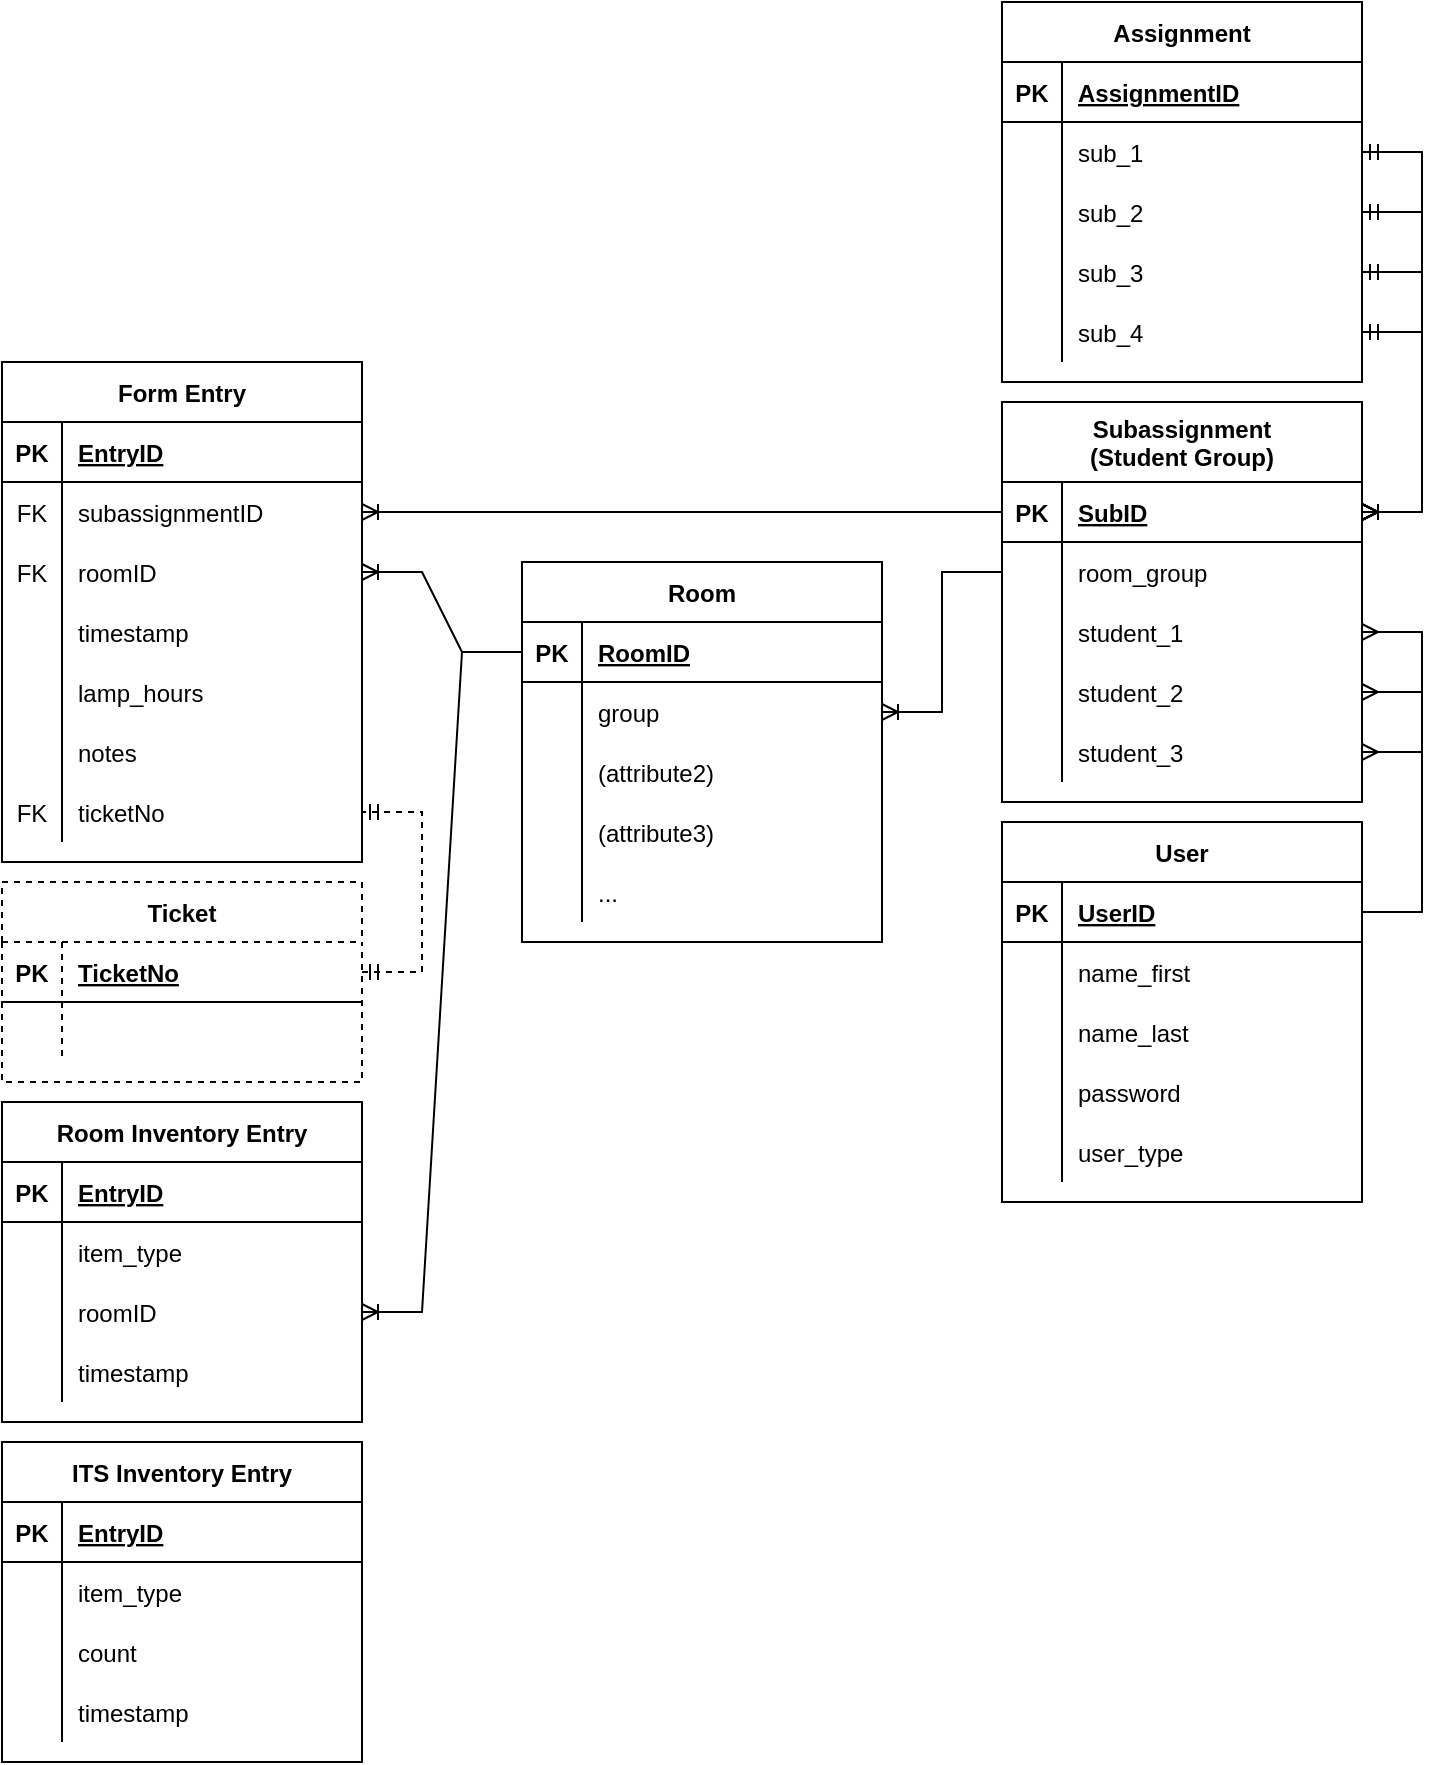 <mxfile version="20.5.1" type="github">
  <diagram id="R2lEEEUBdFMjLlhIrx00" name="Page-1">
    <mxGraphModel dx="1422" dy="752" grid="1" gridSize="10" guides="1" tooltips="1" connect="1" arrows="1" fold="1" page="1" pageScale="1" pageWidth="850" pageHeight="1100" math="0" shadow="0" extFonts="Permanent Marker^https://fonts.googleapis.com/css?family=Permanent+Marker">
      <root>
        <mxCell id="0" />
        <mxCell id="1" parent="0" />
        <mxCell id="cRTu3XyAU4DajHGzFtbE-1" value="Room" style="shape=table;startSize=30;container=1;collapsible=1;childLayout=tableLayout;fixedRows=1;rowLines=0;fontStyle=1;align=center;resizeLast=1;" parent="1" vertex="1">
          <mxGeometry x="280" y="290" width="180" height="190" as="geometry" />
        </mxCell>
        <mxCell id="cRTu3XyAU4DajHGzFtbE-2" value="" style="shape=tableRow;horizontal=0;startSize=0;swimlaneHead=0;swimlaneBody=0;fillColor=none;collapsible=0;dropTarget=0;points=[[0,0.5],[1,0.5]];portConstraint=eastwest;top=0;left=0;right=0;bottom=1;" parent="cRTu3XyAU4DajHGzFtbE-1" vertex="1">
          <mxGeometry y="30" width="180" height="30" as="geometry" />
        </mxCell>
        <mxCell id="cRTu3XyAU4DajHGzFtbE-3" value="PK" style="shape=partialRectangle;connectable=0;fillColor=none;top=0;left=0;bottom=0;right=0;fontStyle=1;overflow=hidden;" parent="cRTu3XyAU4DajHGzFtbE-2" vertex="1">
          <mxGeometry width="30" height="30" as="geometry">
            <mxRectangle width="30" height="30" as="alternateBounds" />
          </mxGeometry>
        </mxCell>
        <mxCell id="cRTu3XyAU4DajHGzFtbE-4" value="RoomID" style="shape=partialRectangle;connectable=0;fillColor=none;top=0;left=0;bottom=0;right=0;align=left;spacingLeft=6;fontStyle=5;overflow=hidden;" parent="cRTu3XyAU4DajHGzFtbE-2" vertex="1">
          <mxGeometry x="30" width="150" height="30" as="geometry">
            <mxRectangle width="150" height="30" as="alternateBounds" />
          </mxGeometry>
        </mxCell>
        <mxCell id="cRTu3XyAU4DajHGzFtbE-5" value="" style="shape=tableRow;horizontal=0;startSize=0;swimlaneHead=0;swimlaneBody=0;fillColor=none;collapsible=0;dropTarget=0;points=[[0,0.5],[1,0.5]];portConstraint=eastwest;top=0;left=0;right=0;bottom=0;" parent="cRTu3XyAU4DajHGzFtbE-1" vertex="1">
          <mxGeometry y="60" width="180" height="30" as="geometry" />
        </mxCell>
        <mxCell id="cRTu3XyAU4DajHGzFtbE-6" value="" style="shape=partialRectangle;connectable=0;fillColor=none;top=0;left=0;bottom=0;right=0;editable=1;overflow=hidden;" parent="cRTu3XyAU4DajHGzFtbE-5" vertex="1">
          <mxGeometry width="30" height="30" as="geometry">
            <mxRectangle width="30" height="30" as="alternateBounds" />
          </mxGeometry>
        </mxCell>
        <mxCell id="cRTu3XyAU4DajHGzFtbE-7" value="group" style="shape=partialRectangle;connectable=0;fillColor=none;top=0;left=0;bottom=0;right=0;align=left;spacingLeft=6;overflow=hidden;" parent="cRTu3XyAU4DajHGzFtbE-5" vertex="1">
          <mxGeometry x="30" width="150" height="30" as="geometry">
            <mxRectangle width="150" height="30" as="alternateBounds" />
          </mxGeometry>
        </mxCell>
        <mxCell id="cRTu3XyAU4DajHGzFtbE-8" value="" style="shape=tableRow;horizontal=0;startSize=0;swimlaneHead=0;swimlaneBody=0;fillColor=none;collapsible=0;dropTarget=0;points=[[0,0.5],[1,0.5]];portConstraint=eastwest;top=0;left=0;right=0;bottom=0;" parent="cRTu3XyAU4DajHGzFtbE-1" vertex="1">
          <mxGeometry y="90" width="180" height="30" as="geometry" />
        </mxCell>
        <mxCell id="cRTu3XyAU4DajHGzFtbE-9" value="" style="shape=partialRectangle;connectable=0;fillColor=none;top=0;left=0;bottom=0;right=0;editable=1;overflow=hidden;" parent="cRTu3XyAU4DajHGzFtbE-8" vertex="1">
          <mxGeometry width="30" height="30" as="geometry">
            <mxRectangle width="30" height="30" as="alternateBounds" />
          </mxGeometry>
        </mxCell>
        <mxCell id="cRTu3XyAU4DajHGzFtbE-10" value="(attribute2)" style="shape=partialRectangle;connectable=0;fillColor=none;top=0;left=0;bottom=0;right=0;align=left;spacingLeft=6;overflow=hidden;" parent="cRTu3XyAU4DajHGzFtbE-8" vertex="1">
          <mxGeometry x="30" width="150" height="30" as="geometry">
            <mxRectangle width="150" height="30" as="alternateBounds" />
          </mxGeometry>
        </mxCell>
        <mxCell id="cRTu3XyAU4DajHGzFtbE-11" value="" style="shape=tableRow;horizontal=0;startSize=0;swimlaneHead=0;swimlaneBody=0;fillColor=none;collapsible=0;dropTarget=0;points=[[0,0.5],[1,0.5]];portConstraint=eastwest;top=0;left=0;right=0;bottom=0;" parent="cRTu3XyAU4DajHGzFtbE-1" vertex="1">
          <mxGeometry y="120" width="180" height="30" as="geometry" />
        </mxCell>
        <mxCell id="cRTu3XyAU4DajHGzFtbE-12" value="" style="shape=partialRectangle;connectable=0;fillColor=none;top=0;left=0;bottom=0;right=0;editable=1;overflow=hidden;" parent="cRTu3XyAU4DajHGzFtbE-11" vertex="1">
          <mxGeometry width="30" height="30" as="geometry">
            <mxRectangle width="30" height="30" as="alternateBounds" />
          </mxGeometry>
        </mxCell>
        <mxCell id="cRTu3XyAU4DajHGzFtbE-13" value="(attribute3)" style="shape=partialRectangle;connectable=0;fillColor=none;top=0;left=0;bottom=0;right=0;align=left;spacingLeft=6;overflow=hidden;" parent="cRTu3XyAU4DajHGzFtbE-11" vertex="1">
          <mxGeometry x="30" width="150" height="30" as="geometry">
            <mxRectangle width="150" height="30" as="alternateBounds" />
          </mxGeometry>
        </mxCell>
        <mxCell id="cRTu3XyAU4DajHGzFtbE-84" value="" style="shape=tableRow;horizontal=0;startSize=0;swimlaneHead=0;swimlaneBody=0;fillColor=none;collapsible=0;dropTarget=0;points=[[0,0.5],[1,0.5]];portConstraint=eastwest;top=0;left=0;right=0;bottom=0;dashed=1;" parent="cRTu3XyAU4DajHGzFtbE-1" vertex="1">
          <mxGeometry y="150" width="180" height="30" as="geometry" />
        </mxCell>
        <mxCell id="cRTu3XyAU4DajHGzFtbE-85" value="" style="shape=partialRectangle;connectable=0;fillColor=none;top=0;left=0;bottom=0;right=0;editable=1;overflow=hidden;dashed=1;" parent="cRTu3XyAU4DajHGzFtbE-84" vertex="1">
          <mxGeometry width="30" height="30" as="geometry">
            <mxRectangle width="30" height="30" as="alternateBounds" />
          </mxGeometry>
        </mxCell>
        <mxCell id="cRTu3XyAU4DajHGzFtbE-86" value="..." style="shape=partialRectangle;connectable=0;fillColor=none;top=0;left=0;bottom=0;right=0;align=left;spacingLeft=6;overflow=hidden;dashed=1;" parent="cRTu3XyAU4DajHGzFtbE-84" vertex="1">
          <mxGeometry x="30" width="150" height="30" as="geometry">
            <mxRectangle width="150" height="30" as="alternateBounds" />
          </mxGeometry>
        </mxCell>
        <mxCell id="cRTu3XyAU4DajHGzFtbE-14" value="Form Entry" style="shape=table;startSize=30;container=1;collapsible=1;childLayout=tableLayout;fixedRows=1;rowLines=0;fontStyle=1;align=center;resizeLast=1;" parent="1" vertex="1">
          <mxGeometry x="20" y="190" width="180" height="250" as="geometry" />
        </mxCell>
        <mxCell id="cRTu3XyAU4DajHGzFtbE-15" value="" style="shape=tableRow;horizontal=0;startSize=0;swimlaneHead=0;swimlaneBody=0;fillColor=none;collapsible=0;dropTarget=0;points=[[0,0.5],[1,0.5]];portConstraint=eastwest;top=0;left=0;right=0;bottom=1;" parent="cRTu3XyAU4DajHGzFtbE-14" vertex="1">
          <mxGeometry y="30" width="180" height="30" as="geometry" />
        </mxCell>
        <mxCell id="cRTu3XyAU4DajHGzFtbE-16" value="PK" style="shape=partialRectangle;connectable=0;fillColor=none;top=0;left=0;bottom=0;right=0;fontStyle=1;overflow=hidden;" parent="cRTu3XyAU4DajHGzFtbE-15" vertex="1">
          <mxGeometry width="30" height="30" as="geometry">
            <mxRectangle width="30" height="30" as="alternateBounds" />
          </mxGeometry>
        </mxCell>
        <mxCell id="cRTu3XyAU4DajHGzFtbE-17" value="EntryID" style="shape=partialRectangle;connectable=0;fillColor=none;top=0;left=0;bottom=0;right=0;align=left;spacingLeft=6;fontStyle=5;overflow=hidden;" parent="cRTu3XyAU4DajHGzFtbE-15" vertex="1">
          <mxGeometry x="30" width="150" height="30" as="geometry">
            <mxRectangle width="150" height="30" as="alternateBounds" />
          </mxGeometry>
        </mxCell>
        <mxCell id="cRTu3XyAU4DajHGzFtbE-58" value="" style="shape=tableRow;horizontal=0;startSize=0;swimlaneHead=0;swimlaneBody=0;fillColor=none;collapsible=0;dropTarget=0;points=[[0,0.5],[1,0.5]];portConstraint=eastwest;top=0;left=0;right=0;bottom=0;" parent="cRTu3XyAU4DajHGzFtbE-14" vertex="1">
          <mxGeometry y="60" width="180" height="30" as="geometry" />
        </mxCell>
        <mxCell id="cRTu3XyAU4DajHGzFtbE-59" value="FK" style="shape=partialRectangle;connectable=0;fillColor=none;top=0;left=0;bottom=0;right=0;fontStyle=0;overflow=hidden;" parent="cRTu3XyAU4DajHGzFtbE-58" vertex="1">
          <mxGeometry width="30" height="30" as="geometry">
            <mxRectangle width="30" height="30" as="alternateBounds" />
          </mxGeometry>
        </mxCell>
        <mxCell id="cRTu3XyAU4DajHGzFtbE-60" value="subassignmentID" style="shape=partialRectangle;connectable=0;fillColor=none;top=0;left=0;bottom=0;right=0;align=left;spacingLeft=6;fontStyle=0;overflow=hidden;" parent="cRTu3XyAU4DajHGzFtbE-58" vertex="1">
          <mxGeometry x="30" width="150" height="30" as="geometry">
            <mxRectangle width="150" height="30" as="alternateBounds" />
          </mxGeometry>
        </mxCell>
        <mxCell id="cRTu3XyAU4DajHGzFtbE-21" value="" style="shape=tableRow;horizontal=0;startSize=0;swimlaneHead=0;swimlaneBody=0;fillColor=none;collapsible=0;dropTarget=0;points=[[0,0.5],[1,0.5]];portConstraint=eastwest;top=0;left=0;right=0;bottom=0;" parent="cRTu3XyAU4DajHGzFtbE-14" vertex="1">
          <mxGeometry y="90" width="180" height="30" as="geometry" />
        </mxCell>
        <mxCell id="cRTu3XyAU4DajHGzFtbE-22" value="FK" style="shape=partialRectangle;connectable=0;fillColor=none;top=0;left=0;bottom=0;right=0;editable=1;overflow=hidden;" parent="cRTu3XyAU4DajHGzFtbE-21" vertex="1">
          <mxGeometry width="30" height="30" as="geometry">
            <mxRectangle width="30" height="30" as="alternateBounds" />
          </mxGeometry>
        </mxCell>
        <mxCell id="cRTu3XyAU4DajHGzFtbE-23" value="roomID" style="shape=partialRectangle;connectable=0;fillColor=none;top=0;left=0;bottom=0;right=0;align=left;spacingLeft=6;overflow=hidden;" parent="cRTu3XyAU4DajHGzFtbE-21" vertex="1">
          <mxGeometry x="30" width="150" height="30" as="geometry">
            <mxRectangle width="150" height="30" as="alternateBounds" />
          </mxGeometry>
        </mxCell>
        <mxCell id="cRTu3XyAU4DajHGzFtbE-24" value="" style="shape=tableRow;horizontal=0;startSize=0;swimlaneHead=0;swimlaneBody=0;fillColor=none;collapsible=0;dropTarget=0;points=[[0,0.5],[1,0.5]];portConstraint=eastwest;top=0;left=0;right=0;bottom=0;" parent="cRTu3XyAU4DajHGzFtbE-14" vertex="1">
          <mxGeometry y="120" width="180" height="30" as="geometry" />
        </mxCell>
        <mxCell id="cRTu3XyAU4DajHGzFtbE-25" value="" style="shape=partialRectangle;connectable=0;fillColor=none;top=0;left=0;bottom=0;right=0;editable=1;overflow=hidden;" parent="cRTu3XyAU4DajHGzFtbE-24" vertex="1">
          <mxGeometry width="30" height="30" as="geometry">
            <mxRectangle width="30" height="30" as="alternateBounds" />
          </mxGeometry>
        </mxCell>
        <mxCell id="cRTu3XyAU4DajHGzFtbE-26" value="timestamp" style="shape=partialRectangle;connectable=0;fillColor=none;top=0;left=0;bottom=0;right=0;align=left;spacingLeft=6;overflow=hidden;" parent="cRTu3XyAU4DajHGzFtbE-24" vertex="1">
          <mxGeometry x="30" width="150" height="30" as="geometry">
            <mxRectangle width="150" height="30" as="alternateBounds" />
          </mxGeometry>
        </mxCell>
        <mxCell id="cRTu3XyAU4DajHGzFtbE-51" value="" style="shape=tableRow;horizontal=0;startSize=0;swimlaneHead=0;swimlaneBody=0;fillColor=none;collapsible=0;dropTarget=0;points=[[0,0.5],[1,0.5]];portConstraint=eastwest;top=0;left=0;right=0;bottom=0;" parent="cRTu3XyAU4DajHGzFtbE-14" vertex="1">
          <mxGeometry y="150" width="180" height="30" as="geometry" />
        </mxCell>
        <mxCell id="cRTu3XyAU4DajHGzFtbE-52" value="" style="shape=partialRectangle;connectable=0;fillColor=none;top=0;left=0;bottom=0;right=0;editable=1;overflow=hidden;" parent="cRTu3XyAU4DajHGzFtbE-51" vertex="1">
          <mxGeometry width="30" height="30" as="geometry">
            <mxRectangle width="30" height="30" as="alternateBounds" />
          </mxGeometry>
        </mxCell>
        <mxCell id="cRTu3XyAU4DajHGzFtbE-53" value="lamp_hours" style="shape=partialRectangle;connectable=0;fillColor=none;top=0;left=0;bottom=0;right=0;align=left;spacingLeft=6;overflow=hidden;" parent="cRTu3XyAU4DajHGzFtbE-51" vertex="1">
          <mxGeometry x="30" width="150" height="30" as="geometry">
            <mxRectangle width="150" height="30" as="alternateBounds" />
          </mxGeometry>
        </mxCell>
        <mxCell id="cRTu3XyAU4DajHGzFtbE-64" value="" style="shape=tableRow;horizontal=0;startSize=0;swimlaneHead=0;swimlaneBody=0;fillColor=none;collapsible=0;dropTarget=0;points=[[0,0.5],[1,0.5]];portConstraint=eastwest;top=0;left=0;right=0;bottom=0;" parent="cRTu3XyAU4DajHGzFtbE-14" vertex="1">
          <mxGeometry y="180" width="180" height="30" as="geometry" />
        </mxCell>
        <mxCell id="cRTu3XyAU4DajHGzFtbE-65" value="" style="shape=partialRectangle;connectable=0;fillColor=none;top=0;left=0;bottom=0;right=0;editable=1;overflow=hidden;" parent="cRTu3XyAU4DajHGzFtbE-64" vertex="1">
          <mxGeometry width="30" height="30" as="geometry">
            <mxRectangle width="30" height="30" as="alternateBounds" />
          </mxGeometry>
        </mxCell>
        <mxCell id="cRTu3XyAU4DajHGzFtbE-66" value="notes" style="shape=partialRectangle;connectable=0;fillColor=none;top=0;left=0;bottom=0;right=0;align=left;spacingLeft=6;overflow=hidden;" parent="cRTu3XyAU4DajHGzFtbE-64" vertex="1">
          <mxGeometry x="30" width="150" height="30" as="geometry">
            <mxRectangle width="150" height="30" as="alternateBounds" />
          </mxGeometry>
        </mxCell>
        <mxCell id="cRTu3XyAU4DajHGzFtbE-67" value="" style="shape=tableRow;horizontal=0;startSize=0;swimlaneHead=0;swimlaneBody=0;fillColor=none;collapsible=0;dropTarget=0;points=[[0,0.5],[1,0.5]];portConstraint=eastwest;top=0;left=0;right=0;bottom=0;" parent="cRTu3XyAU4DajHGzFtbE-14" vertex="1">
          <mxGeometry y="210" width="180" height="30" as="geometry" />
        </mxCell>
        <mxCell id="cRTu3XyAU4DajHGzFtbE-68" value="FK" style="shape=partialRectangle;connectable=0;fillColor=none;top=0;left=0;bottom=0;right=0;editable=1;overflow=hidden;" parent="cRTu3XyAU4DajHGzFtbE-67" vertex="1">
          <mxGeometry width="30" height="30" as="geometry">
            <mxRectangle width="30" height="30" as="alternateBounds" />
          </mxGeometry>
        </mxCell>
        <mxCell id="cRTu3XyAU4DajHGzFtbE-69" value="ticketNo" style="shape=partialRectangle;connectable=0;fillColor=none;top=0;left=0;bottom=0;right=0;align=left;spacingLeft=6;overflow=hidden;" parent="cRTu3XyAU4DajHGzFtbE-67" vertex="1">
          <mxGeometry x="30" width="150" height="30" as="geometry">
            <mxRectangle width="150" height="30" as="alternateBounds" />
          </mxGeometry>
        </mxCell>
        <mxCell id="cRTu3XyAU4DajHGzFtbE-27" value="User" style="shape=table;startSize=30;container=1;collapsible=1;childLayout=tableLayout;fixedRows=1;rowLines=0;fontStyle=1;align=center;resizeLast=1;" parent="1" vertex="1">
          <mxGeometry x="520" y="420" width="180" height="190" as="geometry" />
        </mxCell>
        <mxCell id="cRTu3XyAU4DajHGzFtbE-28" value="" style="shape=tableRow;horizontal=0;startSize=0;swimlaneHead=0;swimlaneBody=0;fillColor=none;collapsible=0;dropTarget=0;points=[[0,0.5],[1,0.5]];portConstraint=eastwest;top=0;left=0;right=0;bottom=1;" parent="cRTu3XyAU4DajHGzFtbE-27" vertex="1">
          <mxGeometry y="30" width="180" height="30" as="geometry" />
        </mxCell>
        <mxCell id="cRTu3XyAU4DajHGzFtbE-29" value="PK" style="shape=partialRectangle;connectable=0;fillColor=none;top=0;left=0;bottom=0;right=0;fontStyle=1;overflow=hidden;" parent="cRTu3XyAU4DajHGzFtbE-28" vertex="1">
          <mxGeometry width="30" height="30" as="geometry">
            <mxRectangle width="30" height="30" as="alternateBounds" />
          </mxGeometry>
        </mxCell>
        <mxCell id="cRTu3XyAU4DajHGzFtbE-30" value="UserID" style="shape=partialRectangle;connectable=0;fillColor=none;top=0;left=0;bottom=0;right=0;align=left;spacingLeft=6;fontStyle=5;overflow=hidden;" parent="cRTu3XyAU4DajHGzFtbE-28" vertex="1">
          <mxGeometry x="30" width="150" height="30" as="geometry">
            <mxRectangle width="150" height="30" as="alternateBounds" />
          </mxGeometry>
        </mxCell>
        <mxCell id="cRTu3XyAU4DajHGzFtbE-34" value="" style="shape=tableRow;horizontal=0;startSize=0;swimlaneHead=0;swimlaneBody=0;fillColor=none;collapsible=0;dropTarget=0;points=[[0,0.5],[1,0.5]];portConstraint=eastwest;top=0;left=0;right=0;bottom=0;" parent="cRTu3XyAU4DajHGzFtbE-27" vertex="1">
          <mxGeometry y="60" width="180" height="30" as="geometry" />
        </mxCell>
        <mxCell id="cRTu3XyAU4DajHGzFtbE-35" value="" style="shape=partialRectangle;connectable=0;fillColor=none;top=0;left=0;bottom=0;right=0;editable=1;overflow=hidden;" parent="cRTu3XyAU4DajHGzFtbE-34" vertex="1">
          <mxGeometry width="30" height="30" as="geometry">
            <mxRectangle width="30" height="30" as="alternateBounds" />
          </mxGeometry>
        </mxCell>
        <mxCell id="cRTu3XyAU4DajHGzFtbE-36" value="name_first" style="shape=partialRectangle;connectable=0;fillColor=none;top=0;left=0;bottom=0;right=0;align=left;spacingLeft=6;overflow=hidden;" parent="cRTu3XyAU4DajHGzFtbE-34" vertex="1">
          <mxGeometry x="30" width="150" height="30" as="geometry">
            <mxRectangle width="150" height="30" as="alternateBounds" />
          </mxGeometry>
        </mxCell>
        <mxCell id="cRTu3XyAU4DajHGzFtbE-31" value="" style="shape=tableRow;horizontal=0;startSize=0;swimlaneHead=0;swimlaneBody=0;fillColor=none;collapsible=0;dropTarget=0;points=[[0,0.5],[1,0.5]];portConstraint=eastwest;top=0;left=0;right=0;bottom=0;" parent="cRTu3XyAU4DajHGzFtbE-27" vertex="1">
          <mxGeometry y="90" width="180" height="30" as="geometry" />
        </mxCell>
        <mxCell id="cRTu3XyAU4DajHGzFtbE-32" value="" style="shape=partialRectangle;connectable=0;fillColor=none;top=0;left=0;bottom=0;right=0;editable=1;overflow=hidden;" parent="cRTu3XyAU4DajHGzFtbE-31" vertex="1">
          <mxGeometry width="30" height="30" as="geometry">
            <mxRectangle width="30" height="30" as="alternateBounds" />
          </mxGeometry>
        </mxCell>
        <mxCell id="cRTu3XyAU4DajHGzFtbE-33" value="name_last" style="shape=partialRectangle;connectable=0;fillColor=none;top=0;left=0;bottom=0;right=0;align=left;spacingLeft=6;overflow=hidden;" parent="cRTu3XyAU4DajHGzFtbE-31" vertex="1">
          <mxGeometry x="30" width="150" height="30" as="geometry">
            <mxRectangle width="150" height="30" as="alternateBounds" />
          </mxGeometry>
        </mxCell>
        <mxCell id="cRTu3XyAU4DajHGzFtbE-37" value="" style="shape=tableRow;horizontal=0;startSize=0;swimlaneHead=0;swimlaneBody=0;fillColor=none;collapsible=0;dropTarget=0;points=[[0,0.5],[1,0.5]];portConstraint=eastwest;top=0;left=0;right=0;bottom=0;" parent="cRTu3XyAU4DajHGzFtbE-27" vertex="1">
          <mxGeometry y="120" width="180" height="30" as="geometry" />
        </mxCell>
        <mxCell id="cRTu3XyAU4DajHGzFtbE-38" value="" style="shape=partialRectangle;connectable=0;fillColor=none;top=0;left=0;bottom=0;right=0;editable=1;overflow=hidden;" parent="cRTu3XyAU4DajHGzFtbE-37" vertex="1">
          <mxGeometry width="30" height="30" as="geometry">
            <mxRectangle width="30" height="30" as="alternateBounds" />
          </mxGeometry>
        </mxCell>
        <mxCell id="cRTu3XyAU4DajHGzFtbE-39" value="password" style="shape=partialRectangle;connectable=0;fillColor=none;top=0;left=0;bottom=0;right=0;align=left;spacingLeft=6;overflow=hidden;" parent="cRTu3XyAU4DajHGzFtbE-37" vertex="1">
          <mxGeometry x="30" width="150" height="30" as="geometry">
            <mxRectangle width="150" height="30" as="alternateBounds" />
          </mxGeometry>
        </mxCell>
        <mxCell id="cRTu3XyAU4DajHGzFtbE-44" value="" style="shape=tableRow;horizontal=0;startSize=0;swimlaneHead=0;swimlaneBody=0;fillColor=none;collapsible=0;dropTarget=0;points=[[0,0.5],[1,0.5]];portConstraint=eastwest;top=0;left=0;right=0;bottom=0;" parent="cRTu3XyAU4DajHGzFtbE-27" vertex="1">
          <mxGeometry y="150" width="180" height="30" as="geometry" />
        </mxCell>
        <mxCell id="cRTu3XyAU4DajHGzFtbE-45" value="" style="shape=partialRectangle;connectable=0;fillColor=none;top=0;left=0;bottom=0;right=0;editable=1;overflow=hidden;" parent="cRTu3XyAU4DajHGzFtbE-44" vertex="1">
          <mxGeometry width="30" height="30" as="geometry">
            <mxRectangle width="30" height="30" as="alternateBounds" />
          </mxGeometry>
        </mxCell>
        <mxCell id="cRTu3XyAU4DajHGzFtbE-46" value="user_type" style="shape=partialRectangle;connectable=0;fillColor=none;top=0;left=0;bottom=0;right=0;align=left;spacingLeft=6;overflow=hidden;" parent="cRTu3XyAU4DajHGzFtbE-44" vertex="1">
          <mxGeometry x="30" width="150" height="30" as="geometry">
            <mxRectangle width="150" height="30" as="alternateBounds" />
          </mxGeometry>
        </mxCell>
        <mxCell id="cRTu3XyAU4DajHGzFtbE-40" value="" style="edgeStyle=entityRelationEdgeStyle;fontSize=12;html=1;endArrow=ERoneToMany;rounded=0;exitX=0;exitY=0.5;exitDx=0;exitDy=0;" parent="1" source="ZC__3OMwEN6_aTc0qknK-45" target="cRTu3XyAU4DajHGzFtbE-58" edge="1">
          <mxGeometry width="100" height="100" relative="1" as="geometry">
            <mxPoint x="330" y="670" as="sourcePoint" />
            <mxPoint x="430" y="570" as="targetPoint" />
          </mxGeometry>
        </mxCell>
        <mxCell id="cRTu3XyAU4DajHGzFtbE-42" value="" style="edgeStyle=entityRelationEdgeStyle;fontSize=12;html=1;endArrow=ERoneToMany;rounded=0;" parent="1" source="cRTu3XyAU4DajHGzFtbE-2" target="cRTu3XyAU4DajHGzFtbE-21" edge="1">
          <mxGeometry width="100" height="100" relative="1" as="geometry">
            <mxPoint x="330" y="670" as="sourcePoint" />
            <mxPoint x="430" y="570" as="targetPoint" />
          </mxGeometry>
        </mxCell>
        <mxCell id="cRTu3XyAU4DajHGzFtbE-70" value="Ticket" style="shape=table;startSize=30;container=1;collapsible=1;childLayout=tableLayout;fixedRows=1;rowLines=0;fontStyle=1;align=center;resizeLast=1;dashed=1;" parent="1" vertex="1">
          <mxGeometry x="20" y="450" width="180" height="100" as="geometry" />
        </mxCell>
        <mxCell id="cRTu3XyAU4DajHGzFtbE-71" value="" style="shape=tableRow;horizontal=0;startSize=0;swimlaneHead=0;swimlaneBody=0;fillColor=none;collapsible=0;dropTarget=0;points=[[0,0.5],[1,0.5]];portConstraint=eastwest;top=0;left=0;right=0;bottom=1;" parent="cRTu3XyAU4DajHGzFtbE-70" vertex="1">
          <mxGeometry y="30" width="180" height="30" as="geometry" />
        </mxCell>
        <mxCell id="cRTu3XyAU4DajHGzFtbE-72" value="PK" style="shape=partialRectangle;connectable=0;fillColor=none;top=0;left=0;bottom=0;right=0;fontStyle=1;overflow=hidden;" parent="cRTu3XyAU4DajHGzFtbE-71" vertex="1">
          <mxGeometry width="30" height="30" as="geometry">
            <mxRectangle width="30" height="30" as="alternateBounds" />
          </mxGeometry>
        </mxCell>
        <mxCell id="cRTu3XyAU4DajHGzFtbE-73" value="TicketNo" style="shape=partialRectangle;connectable=0;fillColor=none;top=0;left=0;bottom=0;right=0;align=left;spacingLeft=6;fontStyle=5;overflow=hidden;" parent="cRTu3XyAU4DajHGzFtbE-71" vertex="1">
          <mxGeometry x="30" width="150" height="30" as="geometry">
            <mxRectangle width="150" height="30" as="alternateBounds" />
          </mxGeometry>
        </mxCell>
        <mxCell id="cRTu3XyAU4DajHGzFtbE-74" value="" style="shape=tableRow;horizontal=0;startSize=0;swimlaneHead=0;swimlaneBody=0;fillColor=none;collapsible=0;dropTarget=0;points=[[0,0.5],[1,0.5]];portConstraint=eastwest;top=0;left=0;right=0;bottom=0;" parent="cRTu3XyAU4DajHGzFtbE-70" vertex="1">
          <mxGeometry y="60" width="180" height="30" as="geometry" />
        </mxCell>
        <mxCell id="cRTu3XyAU4DajHGzFtbE-75" value="" style="shape=partialRectangle;connectable=0;fillColor=none;top=0;left=0;bottom=0;right=0;editable=1;overflow=hidden;" parent="cRTu3XyAU4DajHGzFtbE-74" vertex="1">
          <mxGeometry width="30" height="30" as="geometry">
            <mxRectangle width="30" height="30" as="alternateBounds" />
          </mxGeometry>
        </mxCell>
        <mxCell id="cRTu3XyAU4DajHGzFtbE-76" value="" style="shape=partialRectangle;connectable=0;fillColor=none;top=0;left=0;bottom=0;right=0;align=left;spacingLeft=6;overflow=hidden;" parent="cRTu3XyAU4DajHGzFtbE-74" vertex="1">
          <mxGeometry x="30" width="150" height="30" as="geometry">
            <mxRectangle width="150" height="30" as="alternateBounds" />
          </mxGeometry>
        </mxCell>
        <mxCell id="cRTu3XyAU4DajHGzFtbE-83" value="" style="edgeStyle=entityRelationEdgeStyle;fontSize=12;html=1;endArrow=ERmandOne;startArrow=ERmandOne;rounded=0;dashed=1;" parent="1" source="cRTu3XyAU4DajHGzFtbE-71" target="cRTu3XyAU4DajHGzFtbE-67" edge="1">
          <mxGeometry width="100" height="100" relative="1" as="geometry">
            <mxPoint x="350" y="670" as="sourcePoint" />
            <mxPoint x="240" y="680" as="targetPoint" />
          </mxGeometry>
        </mxCell>
        <mxCell id="ZC__3OMwEN6_aTc0qknK-1" value="ITS Inventory Entry" style="shape=table;startSize=30;container=1;collapsible=1;childLayout=tableLayout;fixedRows=1;rowLines=0;fontStyle=1;align=center;resizeLast=1;" parent="1" vertex="1">
          <mxGeometry x="20" y="730" width="180" height="160" as="geometry" />
        </mxCell>
        <mxCell id="ZC__3OMwEN6_aTc0qknK-2" value="" style="shape=tableRow;horizontal=0;startSize=0;swimlaneHead=0;swimlaneBody=0;fillColor=none;collapsible=0;dropTarget=0;points=[[0,0.5],[1,0.5]];portConstraint=eastwest;top=0;left=0;right=0;bottom=1;" parent="ZC__3OMwEN6_aTc0qknK-1" vertex="1">
          <mxGeometry y="30" width="180" height="30" as="geometry" />
        </mxCell>
        <mxCell id="ZC__3OMwEN6_aTc0qknK-3" value="PK" style="shape=partialRectangle;connectable=0;fillColor=none;top=0;left=0;bottom=0;right=0;fontStyle=1;overflow=hidden;" parent="ZC__3OMwEN6_aTc0qknK-2" vertex="1">
          <mxGeometry width="30" height="30" as="geometry">
            <mxRectangle width="30" height="30" as="alternateBounds" />
          </mxGeometry>
        </mxCell>
        <mxCell id="ZC__3OMwEN6_aTc0qknK-4" value="EntryID" style="shape=partialRectangle;connectable=0;fillColor=none;top=0;left=0;bottom=0;right=0;align=left;spacingLeft=6;fontStyle=5;overflow=hidden;" parent="ZC__3OMwEN6_aTc0qknK-2" vertex="1">
          <mxGeometry x="30" width="150" height="30" as="geometry">
            <mxRectangle width="150" height="30" as="alternateBounds" />
          </mxGeometry>
        </mxCell>
        <mxCell id="ZC__3OMwEN6_aTc0qknK-5" value="" style="shape=tableRow;horizontal=0;startSize=0;swimlaneHead=0;swimlaneBody=0;fillColor=none;collapsible=0;dropTarget=0;points=[[0,0.5],[1,0.5]];portConstraint=eastwest;top=0;left=0;right=0;bottom=0;" parent="ZC__3OMwEN6_aTc0qknK-1" vertex="1">
          <mxGeometry y="60" width="180" height="30" as="geometry" />
        </mxCell>
        <mxCell id="ZC__3OMwEN6_aTc0qknK-6" value="" style="shape=partialRectangle;connectable=0;fillColor=none;top=0;left=0;bottom=0;right=0;editable=1;overflow=hidden;" parent="ZC__3OMwEN6_aTc0qknK-5" vertex="1">
          <mxGeometry width="30" height="30" as="geometry">
            <mxRectangle width="30" height="30" as="alternateBounds" />
          </mxGeometry>
        </mxCell>
        <mxCell id="ZC__3OMwEN6_aTc0qknK-7" value="item_type" style="shape=partialRectangle;connectable=0;fillColor=none;top=0;left=0;bottom=0;right=0;align=left;spacingLeft=6;overflow=hidden;" parent="ZC__3OMwEN6_aTc0qknK-5" vertex="1">
          <mxGeometry x="30" width="150" height="30" as="geometry">
            <mxRectangle width="150" height="30" as="alternateBounds" />
          </mxGeometry>
        </mxCell>
        <mxCell id="ZC__3OMwEN6_aTc0qknK-8" value="" style="shape=tableRow;horizontal=0;startSize=0;swimlaneHead=0;swimlaneBody=0;fillColor=none;collapsible=0;dropTarget=0;points=[[0,0.5],[1,0.5]];portConstraint=eastwest;top=0;left=0;right=0;bottom=0;" parent="ZC__3OMwEN6_aTc0qknK-1" vertex="1">
          <mxGeometry y="90" width="180" height="30" as="geometry" />
        </mxCell>
        <mxCell id="ZC__3OMwEN6_aTc0qknK-9" value="" style="shape=partialRectangle;connectable=0;fillColor=none;top=0;left=0;bottom=0;right=0;editable=1;overflow=hidden;" parent="ZC__3OMwEN6_aTc0qknK-8" vertex="1">
          <mxGeometry width="30" height="30" as="geometry">
            <mxRectangle width="30" height="30" as="alternateBounds" />
          </mxGeometry>
        </mxCell>
        <mxCell id="ZC__3OMwEN6_aTc0qknK-10" value="count" style="shape=partialRectangle;connectable=0;fillColor=none;top=0;left=0;bottom=0;right=0;align=left;spacingLeft=6;overflow=hidden;" parent="ZC__3OMwEN6_aTc0qknK-8" vertex="1">
          <mxGeometry x="30" width="150" height="30" as="geometry">
            <mxRectangle width="150" height="30" as="alternateBounds" />
          </mxGeometry>
        </mxCell>
        <mxCell id="ZC__3OMwEN6_aTc0qknK-11" value="" style="shape=tableRow;horizontal=0;startSize=0;swimlaneHead=0;swimlaneBody=0;fillColor=none;collapsible=0;dropTarget=0;points=[[0,0.5],[1,0.5]];portConstraint=eastwest;top=0;left=0;right=0;bottom=0;" parent="ZC__3OMwEN6_aTc0qknK-1" vertex="1">
          <mxGeometry y="120" width="180" height="30" as="geometry" />
        </mxCell>
        <mxCell id="ZC__3OMwEN6_aTc0qknK-12" value="" style="shape=partialRectangle;connectable=0;fillColor=none;top=0;left=0;bottom=0;right=0;editable=1;overflow=hidden;" parent="ZC__3OMwEN6_aTc0qknK-11" vertex="1">
          <mxGeometry width="30" height="30" as="geometry">
            <mxRectangle width="30" height="30" as="alternateBounds" />
          </mxGeometry>
        </mxCell>
        <mxCell id="ZC__3OMwEN6_aTc0qknK-13" value="timestamp" style="shape=partialRectangle;connectable=0;fillColor=none;top=0;left=0;bottom=0;right=0;align=left;spacingLeft=6;overflow=hidden;" parent="ZC__3OMwEN6_aTc0qknK-11" vertex="1">
          <mxGeometry x="30" width="150" height="30" as="geometry">
            <mxRectangle width="150" height="30" as="alternateBounds" />
          </mxGeometry>
        </mxCell>
        <mxCell id="ZC__3OMwEN6_aTc0qknK-14" value="Assignment" style="shape=table;startSize=30;container=1;collapsible=1;childLayout=tableLayout;fixedRows=1;rowLines=0;fontStyle=1;align=center;resizeLast=1;" parent="1" vertex="1">
          <mxGeometry x="520" y="10" width="180" height="190" as="geometry" />
        </mxCell>
        <mxCell id="ZC__3OMwEN6_aTc0qknK-15" value="" style="shape=tableRow;horizontal=0;startSize=0;swimlaneHead=0;swimlaneBody=0;fillColor=none;collapsible=0;dropTarget=0;points=[[0,0.5],[1,0.5]];portConstraint=eastwest;top=0;left=0;right=0;bottom=1;" parent="ZC__3OMwEN6_aTc0qknK-14" vertex="1">
          <mxGeometry y="30" width="180" height="30" as="geometry" />
        </mxCell>
        <mxCell id="ZC__3OMwEN6_aTc0qknK-16" value="PK" style="shape=partialRectangle;connectable=0;fillColor=none;top=0;left=0;bottom=0;right=0;fontStyle=1;overflow=hidden;" parent="ZC__3OMwEN6_aTc0qknK-15" vertex="1">
          <mxGeometry width="30" height="30" as="geometry">
            <mxRectangle width="30" height="30" as="alternateBounds" />
          </mxGeometry>
        </mxCell>
        <mxCell id="ZC__3OMwEN6_aTc0qknK-17" value="AssignmentID" style="shape=partialRectangle;connectable=0;fillColor=none;top=0;left=0;bottom=0;right=0;align=left;spacingLeft=6;fontStyle=5;overflow=hidden;" parent="ZC__3OMwEN6_aTc0qknK-15" vertex="1">
          <mxGeometry x="30" width="150" height="30" as="geometry">
            <mxRectangle width="150" height="30" as="alternateBounds" />
          </mxGeometry>
        </mxCell>
        <mxCell id="ZC__3OMwEN6_aTc0qknK-18" value="" style="shape=tableRow;horizontal=0;startSize=0;swimlaneHead=0;swimlaneBody=0;fillColor=none;collapsible=0;dropTarget=0;points=[[0,0.5],[1,0.5]];portConstraint=eastwest;top=0;left=0;right=0;bottom=0;" parent="ZC__3OMwEN6_aTc0qknK-14" vertex="1">
          <mxGeometry y="60" width="180" height="30" as="geometry" />
        </mxCell>
        <mxCell id="ZC__3OMwEN6_aTc0qknK-19" value="" style="shape=partialRectangle;connectable=0;fillColor=none;top=0;left=0;bottom=0;right=0;editable=1;overflow=hidden;" parent="ZC__3OMwEN6_aTc0qknK-18" vertex="1">
          <mxGeometry width="30" height="30" as="geometry">
            <mxRectangle width="30" height="30" as="alternateBounds" />
          </mxGeometry>
        </mxCell>
        <mxCell id="ZC__3OMwEN6_aTc0qknK-20" value="sub_1" style="shape=partialRectangle;connectable=0;fillColor=none;top=0;left=0;bottom=0;right=0;align=left;spacingLeft=6;overflow=hidden;" parent="ZC__3OMwEN6_aTc0qknK-18" vertex="1">
          <mxGeometry x="30" width="150" height="30" as="geometry">
            <mxRectangle width="150" height="30" as="alternateBounds" />
          </mxGeometry>
        </mxCell>
        <mxCell id="ZC__3OMwEN6_aTc0qknK-86" value="" style="shape=tableRow;horizontal=0;startSize=0;swimlaneHead=0;swimlaneBody=0;fillColor=none;collapsible=0;dropTarget=0;points=[[0,0.5],[1,0.5]];portConstraint=eastwest;top=0;left=0;right=0;bottom=0;" parent="ZC__3OMwEN6_aTc0qknK-14" vertex="1">
          <mxGeometry y="90" width="180" height="30" as="geometry" />
        </mxCell>
        <mxCell id="ZC__3OMwEN6_aTc0qknK-87" value="" style="shape=partialRectangle;connectable=0;fillColor=none;top=0;left=0;bottom=0;right=0;fontStyle=0;overflow=hidden;" parent="ZC__3OMwEN6_aTc0qknK-86" vertex="1">
          <mxGeometry width="30" height="30" as="geometry">
            <mxRectangle width="30" height="30" as="alternateBounds" />
          </mxGeometry>
        </mxCell>
        <mxCell id="ZC__3OMwEN6_aTc0qknK-88" value="sub_2" style="shape=partialRectangle;connectable=0;fillColor=none;top=0;left=0;bottom=0;right=0;align=left;spacingLeft=6;fontStyle=0;overflow=hidden;" parent="ZC__3OMwEN6_aTc0qknK-86" vertex="1">
          <mxGeometry x="30" width="150" height="30" as="geometry">
            <mxRectangle width="150" height="30" as="alternateBounds" />
          </mxGeometry>
        </mxCell>
        <mxCell id="ZC__3OMwEN6_aTc0qknK-94" value="" style="shape=tableRow;horizontal=0;startSize=0;swimlaneHead=0;swimlaneBody=0;fillColor=none;collapsible=0;dropTarget=0;points=[[0,0.5],[1,0.5]];portConstraint=eastwest;top=0;left=0;right=0;bottom=0;" parent="ZC__3OMwEN6_aTc0qknK-14" vertex="1">
          <mxGeometry y="120" width="180" height="30" as="geometry" />
        </mxCell>
        <mxCell id="ZC__3OMwEN6_aTc0qknK-95" value="" style="shape=partialRectangle;connectable=0;fillColor=none;top=0;left=0;bottom=0;right=0;editable=1;overflow=hidden;" parent="ZC__3OMwEN6_aTc0qknK-94" vertex="1">
          <mxGeometry width="30" height="30" as="geometry">
            <mxRectangle width="30" height="30" as="alternateBounds" />
          </mxGeometry>
        </mxCell>
        <mxCell id="ZC__3OMwEN6_aTc0qknK-96" value="sub_3" style="shape=partialRectangle;connectable=0;fillColor=none;top=0;left=0;bottom=0;right=0;align=left;spacingLeft=6;overflow=hidden;" parent="ZC__3OMwEN6_aTc0qknK-94" vertex="1">
          <mxGeometry x="30" width="150" height="30" as="geometry">
            <mxRectangle width="150" height="30" as="alternateBounds" />
          </mxGeometry>
        </mxCell>
        <mxCell id="ZC__3OMwEN6_aTc0qknK-97" value="" style="shape=tableRow;horizontal=0;startSize=0;swimlaneHead=0;swimlaneBody=0;fillColor=none;collapsible=0;dropTarget=0;points=[[0,0.5],[1,0.5]];portConstraint=eastwest;top=0;left=0;right=0;bottom=0;" parent="ZC__3OMwEN6_aTc0qknK-14" vertex="1">
          <mxGeometry y="150" width="180" height="30" as="geometry" />
        </mxCell>
        <mxCell id="ZC__3OMwEN6_aTc0qknK-98" value="" style="shape=partialRectangle;connectable=0;fillColor=none;top=0;left=0;bottom=0;right=0;editable=1;overflow=hidden;" parent="ZC__3OMwEN6_aTc0qknK-97" vertex="1">
          <mxGeometry width="30" height="30" as="geometry">
            <mxRectangle width="30" height="30" as="alternateBounds" />
          </mxGeometry>
        </mxCell>
        <mxCell id="ZC__3OMwEN6_aTc0qknK-99" value="sub_4" style="shape=partialRectangle;connectable=0;fillColor=none;top=0;left=0;bottom=0;right=0;align=left;spacingLeft=6;overflow=hidden;" parent="ZC__3OMwEN6_aTc0qknK-97" vertex="1">
          <mxGeometry x="30" width="150" height="30" as="geometry">
            <mxRectangle width="150" height="30" as="alternateBounds" />
          </mxGeometry>
        </mxCell>
        <mxCell id="ZC__3OMwEN6_aTc0qknK-44" value="&#xa;Subassignment&#xa;(Student Group)&#xa;" style="shape=table;startSize=40;container=1;collapsible=1;childLayout=tableLayout;fixedRows=1;rowLines=0;fontStyle=1;align=center;resizeLast=1;" parent="1" vertex="1">
          <mxGeometry x="520" y="210" width="180" height="200" as="geometry" />
        </mxCell>
        <mxCell id="ZC__3OMwEN6_aTc0qknK-45" value="" style="shape=tableRow;horizontal=0;startSize=0;swimlaneHead=0;swimlaneBody=0;fillColor=none;collapsible=0;dropTarget=0;points=[[0,0.5],[1,0.5]];portConstraint=eastwest;top=0;left=0;right=0;bottom=1;" parent="ZC__3OMwEN6_aTc0qknK-44" vertex="1">
          <mxGeometry y="40" width="180" height="30" as="geometry" />
        </mxCell>
        <mxCell id="ZC__3OMwEN6_aTc0qknK-46" value="PK" style="shape=partialRectangle;connectable=0;fillColor=none;top=0;left=0;bottom=0;right=0;fontStyle=1;overflow=hidden;" parent="ZC__3OMwEN6_aTc0qknK-45" vertex="1">
          <mxGeometry width="30" height="30" as="geometry">
            <mxRectangle width="30" height="30" as="alternateBounds" />
          </mxGeometry>
        </mxCell>
        <mxCell id="ZC__3OMwEN6_aTc0qknK-47" value="SubID" style="shape=partialRectangle;connectable=0;fillColor=none;top=0;left=0;bottom=0;right=0;align=left;spacingLeft=6;fontStyle=5;overflow=hidden;" parent="ZC__3OMwEN6_aTc0qknK-45" vertex="1">
          <mxGeometry x="30" width="150" height="30" as="geometry">
            <mxRectangle width="150" height="30" as="alternateBounds" />
          </mxGeometry>
        </mxCell>
        <mxCell id="ZC__3OMwEN6_aTc0qknK-48" value="" style="shape=tableRow;horizontal=0;startSize=0;swimlaneHead=0;swimlaneBody=0;fillColor=none;collapsible=0;dropTarget=0;points=[[0,0.5],[1,0.5]];portConstraint=eastwest;top=0;left=0;right=0;bottom=0;" parent="ZC__3OMwEN6_aTc0qknK-44" vertex="1">
          <mxGeometry y="70" width="180" height="30" as="geometry" />
        </mxCell>
        <mxCell id="ZC__3OMwEN6_aTc0qknK-49" value="" style="shape=partialRectangle;connectable=0;fillColor=none;top=0;left=0;bottom=0;right=0;editable=1;overflow=hidden;" parent="ZC__3OMwEN6_aTc0qknK-48" vertex="1">
          <mxGeometry width="30" height="30" as="geometry">
            <mxRectangle width="30" height="30" as="alternateBounds" />
          </mxGeometry>
        </mxCell>
        <mxCell id="ZC__3OMwEN6_aTc0qknK-50" value="room_group" style="shape=partialRectangle;connectable=0;fillColor=none;top=0;left=0;bottom=0;right=0;align=left;spacingLeft=6;overflow=hidden;" parent="ZC__3OMwEN6_aTc0qknK-48" vertex="1">
          <mxGeometry x="30" width="150" height="30" as="geometry">
            <mxRectangle width="150" height="30" as="alternateBounds" />
          </mxGeometry>
        </mxCell>
        <mxCell id="ZC__3OMwEN6_aTc0qknK-51" value="" style="shape=tableRow;horizontal=0;startSize=0;swimlaneHead=0;swimlaneBody=0;fillColor=none;collapsible=0;dropTarget=0;points=[[0,0.5],[1,0.5]];portConstraint=eastwest;top=0;left=0;right=0;bottom=0;" parent="ZC__3OMwEN6_aTc0qknK-44" vertex="1">
          <mxGeometry y="100" width="180" height="30" as="geometry" />
        </mxCell>
        <mxCell id="ZC__3OMwEN6_aTc0qknK-52" value="" style="shape=partialRectangle;connectable=0;fillColor=none;top=0;left=0;bottom=0;right=0;editable=1;overflow=hidden;" parent="ZC__3OMwEN6_aTc0qknK-51" vertex="1">
          <mxGeometry width="30" height="30" as="geometry">
            <mxRectangle width="30" height="30" as="alternateBounds" />
          </mxGeometry>
        </mxCell>
        <mxCell id="ZC__3OMwEN6_aTc0qknK-53" value="student_1" style="shape=partialRectangle;connectable=0;fillColor=none;top=0;left=0;bottom=0;right=0;align=left;spacingLeft=6;overflow=hidden;" parent="ZC__3OMwEN6_aTc0qknK-51" vertex="1">
          <mxGeometry x="30" width="150" height="30" as="geometry">
            <mxRectangle width="150" height="30" as="alternateBounds" />
          </mxGeometry>
        </mxCell>
        <mxCell id="ZC__3OMwEN6_aTc0qknK-54" value="" style="shape=tableRow;horizontal=0;startSize=0;swimlaneHead=0;swimlaneBody=0;fillColor=none;collapsible=0;dropTarget=0;points=[[0,0.5],[1,0.5]];portConstraint=eastwest;top=0;left=0;right=0;bottom=0;" parent="ZC__3OMwEN6_aTc0qknK-44" vertex="1">
          <mxGeometry y="130" width="180" height="30" as="geometry" />
        </mxCell>
        <mxCell id="ZC__3OMwEN6_aTc0qknK-55" value="" style="shape=partialRectangle;connectable=0;fillColor=none;top=0;left=0;bottom=0;right=0;editable=1;overflow=hidden;" parent="ZC__3OMwEN6_aTc0qknK-54" vertex="1">
          <mxGeometry width="30" height="30" as="geometry">
            <mxRectangle width="30" height="30" as="alternateBounds" />
          </mxGeometry>
        </mxCell>
        <mxCell id="ZC__3OMwEN6_aTc0qknK-56" value="student_2" style="shape=partialRectangle;connectable=0;fillColor=none;top=0;left=0;bottom=0;right=0;align=left;spacingLeft=6;overflow=hidden;" parent="ZC__3OMwEN6_aTc0qknK-54" vertex="1">
          <mxGeometry x="30" width="150" height="30" as="geometry">
            <mxRectangle width="150" height="30" as="alternateBounds" />
          </mxGeometry>
        </mxCell>
        <mxCell id="ZC__3OMwEN6_aTc0qknK-57" value="" style="shape=tableRow;horizontal=0;startSize=0;swimlaneHead=0;swimlaneBody=0;fillColor=none;collapsible=0;dropTarget=0;points=[[0,0.5],[1,0.5]];portConstraint=eastwest;top=0;left=0;right=0;bottom=0;" parent="ZC__3OMwEN6_aTc0qknK-44" vertex="1">
          <mxGeometry y="160" width="180" height="30" as="geometry" />
        </mxCell>
        <mxCell id="ZC__3OMwEN6_aTc0qknK-58" value="" style="shape=partialRectangle;connectable=0;fillColor=none;top=0;left=0;bottom=0;right=0;fontStyle=0;overflow=hidden;" parent="ZC__3OMwEN6_aTc0qknK-57" vertex="1">
          <mxGeometry width="30" height="30" as="geometry">
            <mxRectangle width="30" height="30" as="alternateBounds" />
          </mxGeometry>
        </mxCell>
        <mxCell id="ZC__3OMwEN6_aTc0qknK-59" value="student_3" style="shape=partialRectangle;connectable=0;fillColor=none;top=0;left=0;bottom=0;right=0;align=left;spacingLeft=6;fontStyle=0;overflow=hidden;" parent="ZC__3OMwEN6_aTc0qknK-57" vertex="1">
          <mxGeometry x="30" width="150" height="30" as="geometry">
            <mxRectangle width="150" height="30" as="alternateBounds" />
          </mxGeometry>
        </mxCell>
        <mxCell id="ZC__3OMwEN6_aTc0qknK-79" value="" style="edgeStyle=entityRelationEdgeStyle;fontSize=12;html=1;endArrow=ERmany;rounded=0;" parent="1" source="cRTu3XyAU4DajHGzFtbE-28" target="ZC__3OMwEN6_aTc0qknK-51" edge="1">
          <mxGeometry width="100" height="100" relative="1" as="geometry">
            <mxPoint x="840" y="970" as="sourcePoint" />
            <mxPoint x="740" y="570" as="targetPoint" />
          </mxGeometry>
        </mxCell>
        <mxCell id="ZC__3OMwEN6_aTc0qknK-80" value="" style="edgeStyle=entityRelationEdgeStyle;fontSize=12;html=1;endArrow=ERmany;rounded=0;exitX=1;exitY=0.5;exitDx=0;exitDy=0;" parent="1" source="cRTu3XyAU4DajHGzFtbE-28" target="ZC__3OMwEN6_aTc0qknK-54" edge="1">
          <mxGeometry width="100" height="100" relative="1" as="geometry">
            <mxPoint x="780" y="365" as="sourcePoint" />
            <mxPoint x="720" y="865" as="targetPoint" />
          </mxGeometry>
        </mxCell>
        <mxCell id="ZC__3OMwEN6_aTc0qknK-82" value="" style="edgeStyle=entityRelationEdgeStyle;fontSize=12;html=1;endArrow=ERoneToMany;rounded=0;" parent="1" source="ZC__3OMwEN6_aTc0qknK-48" target="cRTu3XyAU4DajHGzFtbE-5" edge="1">
          <mxGeometry width="100" height="100" relative="1" as="geometry">
            <mxPoint x="760" y="720" as="sourcePoint" />
            <mxPoint x="860" y="620" as="targetPoint" />
          </mxGeometry>
        </mxCell>
        <mxCell id="ZC__3OMwEN6_aTc0qknK-100" value="Room Inventory Entry" style="shape=table;startSize=30;container=1;collapsible=1;childLayout=tableLayout;fixedRows=1;rowLines=0;fontStyle=1;align=center;resizeLast=1;" parent="1" vertex="1">
          <mxGeometry x="20" y="560" width="180" height="160" as="geometry" />
        </mxCell>
        <mxCell id="ZC__3OMwEN6_aTc0qknK-101" value="" style="shape=tableRow;horizontal=0;startSize=0;swimlaneHead=0;swimlaneBody=0;fillColor=none;collapsible=0;dropTarget=0;points=[[0,0.5],[1,0.5]];portConstraint=eastwest;top=0;left=0;right=0;bottom=1;" parent="ZC__3OMwEN6_aTc0qknK-100" vertex="1">
          <mxGeometry y="30" width="180" height="30" as="geometry" />
        </mxCell>
        <mxCell id="ZC__3OMwEN6_aTc0qknK-102" value="PK" style="shape=partialRectangle;connectable=0;fillColor=none;top=0;left=0;bottom=0;right=0;fontStyle=1;overflow=hidden;" parent="ZC__3OMwEN6_aTc0qknK-101" vertex="1">
          <mxGeometry width="30" height="30" as="geometry">
            <mxRectangle width="30" height="30" as="alternateBounds" />
          </mxGeometry>
        </mxCell>
        <mxCell id="ZC__3OMwEN6_aTc0qknK-103" value="EntryID" style="shape=partialRectangle;connectable=0;fillColor=none;top=0;left=0;bottom=0;right=0;align=left;spacingLeft=6;fontStyle=5;overflow=hidden;" parent="ZC__3OMwEN6_aTc0qknK-101" vertex="1">
          <mxGeometry x="30" width="150" height="30" as="geometry">
            <mxRectangle width="150" height="30" as="alternateBounds" />
          </mxGeometry>
        </mxCell>
        <mxCell id="ZC__3OMwEN6_aTc0qknK-104" value="" style="shape=tableRow;horizontal=0;startSize=0;swimlaneHead=0;swimlaneBody=0;fillColor=none;collapsible=0;dropTarget=0;points=[[0,0.5],[1,0.5]];portConstraint=eastwest;top=0;left=0;right=0;bottom=0;" parent="ZC__3OMwEN6_aTc0qknK-100" vertex="1">
          <mxGeometry y="60" width="180" height="30" as="geometry" />
        </mxCell>
        <mxCell id="ZC__3OMwEN6_aTc0qknK-105" value="" style="shape=partialRectangle;connectable=0;fillColor=none;top=0;left=0;bottom=0;right=0;editable=1;overflow=hidden;" parent="ZC__3OMwEN6_aTc0qknK-104" vertex="1">
          <mxGeometry width="30" height="30" as="geometry">
            <mxRectangle width="30" height="30" as="alternateBounds" />
          </mxGeometry>
        </mxCell>
        <mxCell id="ZC__3OMwEN6_aTc0qknK-106" value="item_type" style="shape=partialRectangle;connectable=0;fillColor=none;top=0;left=0;bottom=0;right=0;align=left;spacingLeft=6;overflow=hidden;" parent="ZC__3OMwEN6_aTc0qknK-104" vertex="1">
          <mxGeometry x="30" width="150" height="30" as="geometry">
            <mxRectangle width="150" height="30" as="alternateBounds" />
          </mxGeometry>
        </mxCell>
        <mxCell id="ZC__3OMwEN6_aTc0qknK-107" value="" style="shape=tableRow;horizontal=0;startSize=0;swimlaneHead=0;swimlaneBody=0;fillColor=none;collapsible=0;dropTarget=0;points=[[0,0.5],[1,0.5]];portConstraint=eastwest;top=0;left=0;right=0;bottom=0;" parent="ZC__3OMwEN6_aTc0qknK-100" vertex="1">
          <mxGeometry y="90" width="180" height="30" as="geometry" />
        </mxCell>
        <mxCell id="ZC__3OMwEN6_aTc0qknK-108" value="" style="shape=partialRectangle;connectable=0;fillColor=none;top=0;left=0;bottom=0;right=0;editable=1;overflow=hidden;" parent="ZC__3OMwEN6_aTc0qknK-107" vertex="1">
          <mxGeometry width="30" height="30" as="geometry">
            <mxRectangle width="30" height="30" as="alternateBounds" />
          </mxGeometry>
        </mxCell>
        <mxCell id="ZC__3OMwEN6_aTc0qknK-109" value="roomID" style="shape=partialRectangle;connectable=0;fillColor=none;top=0;left=0;bottom=0;right=0;align=left;spacingLeft=6;overflow=hidden;" parent="ZC__3OMwEN6_aTc0qknK-107" vertex="1">
          <mxGeometry x="30" width="150" height="30" as="geometry">
            <mxRectangle width="150" height="30" as="alternateBounds" />
          </mxGeometry>
        </mxCell>
        <mxCell id="ZC__3OMwEN6_aTc0qknK-110" value="" style="shape=tableRow;horizontal=0;startSize=0;swimlaneHead=0;swimlaneBody=0;fillColor=none;collapsible=0;dropTarget=0;points=[[0,0.5],[1,0.5]];portConstraint=eastwest;top=0;left=0;right=0;bottom=0;" parent="ZC__3OMwEN6_aTc0qknK-100" vertex="1">
          <mxGeometry y="120" width="180" height="30" as="geometry" />
        </mxCell>
        <mxCell id="ZC__3OMwEN6_aTc0qknK-111" value="" style="shape=partialRectangle;connectable=0;fillColor=none;top=0;left=0;bottom=0;right=0;editable=1;overflow=hidden;" parent="ZC__3OMwEN6_aTc0qknK-110" vertex="1">
          <mxGeometry width="30" height="30" as="geometry">
            <mxRectangle width="30" height="30" as="alternateBounds" />
          </mxGeometry>
        </mxCell>
        <mxCell id="ZC__3OMwEN6_aTc0qknK-112" value="timestamp" style="shape=partialRectangle;connectable=0;fillColor=none;top=0;left=0;bottom=0;right=0;align=left;spacingLeft=6;overflow=hidden;" parent="ZC__3OMwEN6_aTc0qknK-110" vertex="1">
          <mxGeometry x="30" width="150" height="30" as="geometry">
            <mxRectangle width="150" height="30" as="alternateBounds" />
          </mxGeometry>
        </mxCell>
        <mxCell id="ZC__3OMwEN6_aTc0qknK-113" value="" style="edgeStyle=entityRelationEdgeStyle;fontSize=12;html=1;endArrow=ERmany;rounded=0;" parent="1" source="cRTu3XyAU4DajHGzFtbE-28" target="ZC__3OMwEN6_aTc0qknK-57" edge="1">
          <mxGeometry width="100" height="100" relative="1" as="geometry">
            <mxPoint x="850" y="395" as="sourcePoint" />
            <mxPoint x="720" y="745" as="targetPoint" />
          </mxGeometry>
        </mxCell>
        <mxCell id="ZC__3OMwEN6_aTc0qknK-116" value="" style="edgeStyle=entityRelationEdgeStyle;fontSize=12;html=1;endArrow=ERoneToMany;rounded=0;exitX=0;exitY=0.5;exitDx=0;exitDy=0;" parent="1" source="cRTu3XyAU4DajHGzFtbE-2" target="ZC__3OMwEN6_aTc0qknK-107" edge="1">
          <mxGeometry width="100" height="100" relative="1" as="geometry">
            <mxPoint x="510" y="720" as="sourcePoint" />
            <mxPoint x="610" y="620" as="targetPoint" />
          </mxGeometry>
        </mxCell>
        <mxCell id="ZC__3OMwEN6_aTc0qknK-120" value="" style="edgeStyle=entityRelationEdgeStyle;fontSize=12;html=1;endArrow=ERoneToMany;startArrow=ERmandOne;rounded=0;" parent="1" source="ZC__3OMwEN6_aTc0qknK-18" target="ZC__3OMwEN6_aTc0qknK-45" edge="1">
          <mxGeometry width="100" height="100" relative="1" as="geometry">
            <mxPoint x="490" y="720" as="sourcePoint" />
            <mxPoint x="590" y="620" as="targetPoint" />
          </mxGeometry>
        </mxCell>
        <mxCell id="ZC__3OMwEN6_aTc0qknK-121" value="" style="edgeStyle=entityRelationEdgeStyle;fontSize=12;html=1;endArrow=ERoneToMany;startArrow=ERmandOne;rounded=0;" parent="1" source="ZC__3OMwEN6_aTc0qknK-86" target="ZC__3OMwEN6_aTc0qknK-45" edge="1">
          <mxGeometry width="100" height="100" relative="1" as="geometry">
            <mxPoint x="430" y="700" as="sourcePoint" />
            <mxPoint x="700" y="265" as="targetPoint" />
          </mxGeometry>
        </mxCell>
        <mxCell id="ZC__3OMwEN6_aTc0qknK-122" value="" style="edgeStyle=entityRelationEdgeStyle;fontSize=12;html=1;endArrow=ERoneToMany;startArrow=ERmandOne;rounded=0;entryX=1;entryY=0.5;entryDx=0;entryDy=0;" parent="1" source="ZC__3OMwEN6_aTc0qknK-94" target="ZC__3OMwEN6_aTc0qknK-45" edge="1">
          <mxGeometry width="100" height="100" relative="1" as="geometry">
            <mxPoint x="430" y="730" as="sourcePoint" />
            <mxPoint x="540" y="655" as="targetPoint" />
          </mxGeometry>
        </mxCell>
        <mxCell id="ZC__3OMwEN6_aTc0qknK-123" value="" style="edgeStyle=entityRelationEdgeStyle;fontSize=12;html=1;endArrow=ERoneToMany;startArrow=ERmandOne;rounded=0;entryX=1;entryY=0.5;entryDx=0;entryDy=0;" parent="1" source="ZC__3OMwEN6_aTc0qknK-97" target="ZC__3OMwEN6_aTc0qknK-45" edge="1">
          <mxGeometry width="100" height="100" relative="1" as="geometry">
            <mxPoint x="440" y="740" as="sourcePoint" />
            <mxPoint x="550" y="665" as="targetPoint" />
          </mxGeometry>
        </mxCell>
      </root>
    </mxGraphModel>
  </diagram>
</mxfile>
